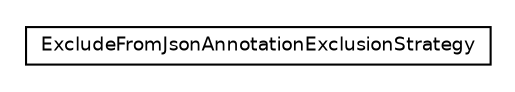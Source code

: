 #!/usr/local/bin/dot
#
# Class diagram 
# Generated by UMLGraph version R5_6 (http://www.umlgraph.org/)
#

digraph G {
	edge [fontname="Helvetica",fontsize=10,labelfontname="Helvetica",labelfontsize=10];
	node [fontname="Helvetica",fontsize=10,shape=plaintext];
	nodesep=0.25;
	ranksep=0.5;
	// net.ljcomputing.gson.strategy.ExcludeFromJsonAnnotationExclusionStrategy
	c14 [label=<<table title="net.ljcomputing.gson.strategy.ExcludeFromJsonAnnotationExclusionStrategy" border="0" cellborder="1" cellspacing="0" cellpadding="2" port="p" href="./ExcludeFromJsonAnnotationExclusionStrategy.html">
		<tr><td><table border="0" cellspacing="0" cellpadding="1">
<tr><td align="center" balign="center"> ExcludeFromJsonAnnotationExclusionStrategy </td></tr>
		</table></td></tr>
		</table>>, URL="./ExcludeFromJsonAnnotationExclusionStrategy.html", fontname="Helvetica", fontcolor="black", fontsize=9.0];
}

